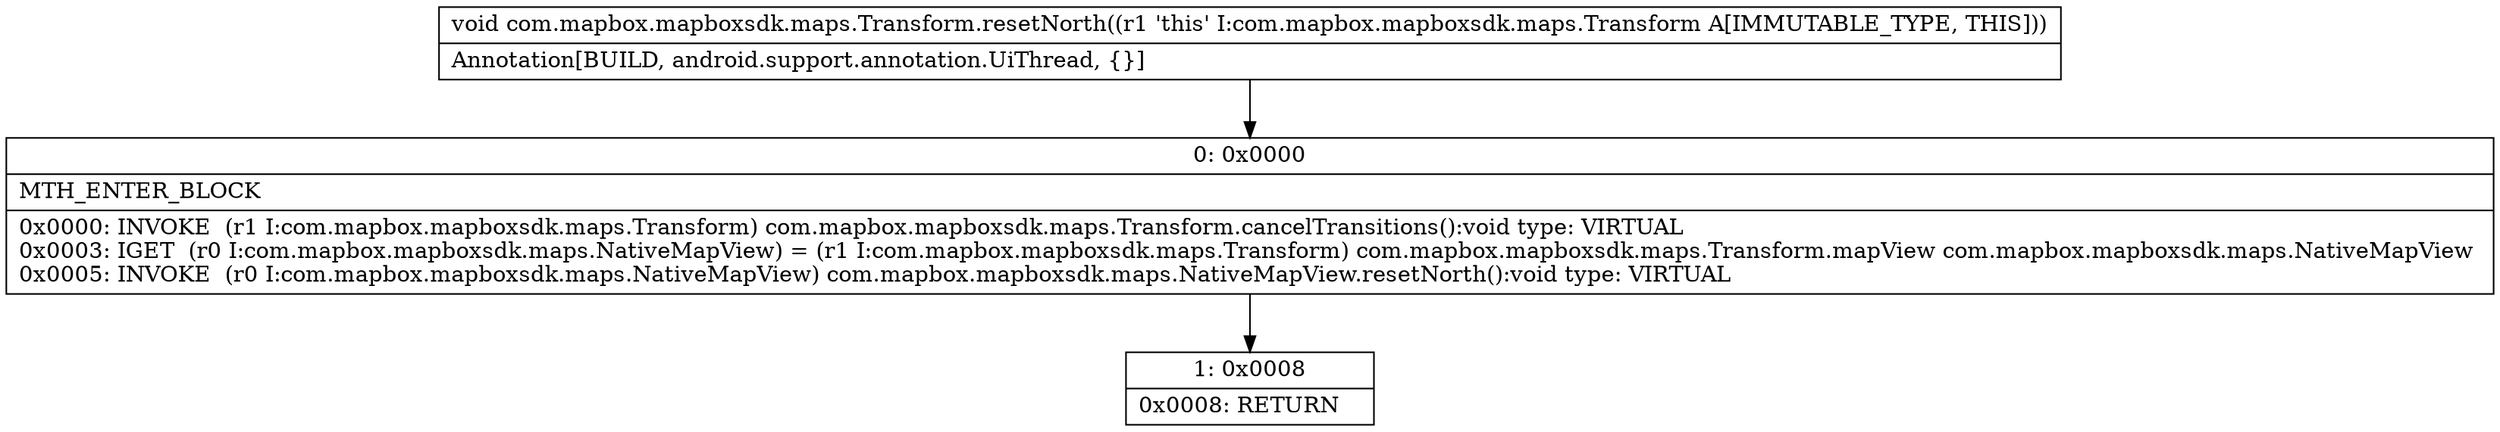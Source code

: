 digraph "CFG forcom.mapbox.mapboxsdk.maps.Transform.resetNorth()V" {
Node_0 [shape=record,label="{0\:\ 0x0000|MTH_ENTER_BLOCK\l|0x0000: INVOKE  (r1 I:com.mapbox.mapboxsdk.maps.Transform) com.mapbox.mapboxsdk.maps.Transform.cancelTransitions():void type: VIRTUAL \l0x0003: IGET  (r0 I:com.mapbox.mapboxsdk.maps.NativeMapView) = (r1 I:com.mapbox.mapboxsdk.maps.Transform) com.mapbox.mapboxsdk.maps.Transform.mapView com.mapbox.mapboxsdk.maps.NativeMapView \l0x0005: INVOKE  (r0 I:com.mapbox.mapboxsdk.maps.NativeMapView) com.mapbox.mapboxsdk.maps.NativeMapView.resetNorth():void type: VIRTUAL \l}"];
Node_1 [shape=record,label="{1\:\ 0x0008|0x0008: RETURN   \l}"];
MethodNode[shape=record,label="{void com.mapbox.mapboxsdk.maps.Transform.resetNorth((r1 'this' I:com.mapbox.mapboxsdk.maps.Transform A[IMMUTABLE_TYPE, THIS]))  | Annotation[BUILD, android.support.annotation.UiThread, \{\}]\l}"];
MethodNode -> Node_0;
Node_0 -> Node_1;
}

